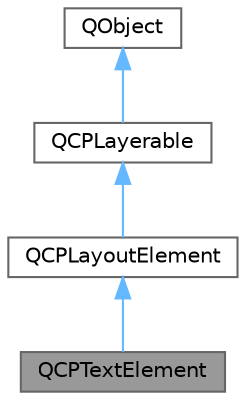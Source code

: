 digraph "QCPTextElement"
{
 // LATEX_PDF_SIZE
  bgcolor="transparent";
  edge [fontname=Helvetica,fontsize=10,labelfontname=Helvetica,labelfontsize=10];
  node [fontname=Helvetica,fontsize=10,shape=box,height=0.2,width=0.4];
  Node1 [label="QCPTextElement",height=0.2,width=0.4,color="gray40", fillcolor="grey60", style="filled", fontcolor="black",tooltip="A layout element displaying a text"];
  Node2 -> Node1 [dir="back",color="steelblue1",style="solid"];
  Node2 [label="QCPLayoutElement",height=0.2,width=0.4,color="gray40", fillcolor="white", style="filled",URL="$class_q_c_p_layout_element.html",tooltip="The abstract base class for all objects that form the layout system."];
  Node3 -> Node2 [dir="back",color="steelblue1",style="solid"];
  Node3 [label="QCPLayerable",height=0.2,width=0.4,color="gray40", fillcolor="white", style="filled",URL="$class_q_c_p_layerable.html",tooltip="Base class for all drawable objects"];
  Node4 -> Node3 [dir="back",color="steelblue1",style="solid"];
  Node4 [label="QObject",height=0.2,width=0.4,color="gray40", fillcolor="white", style="filled",tooltip=" "];
}
